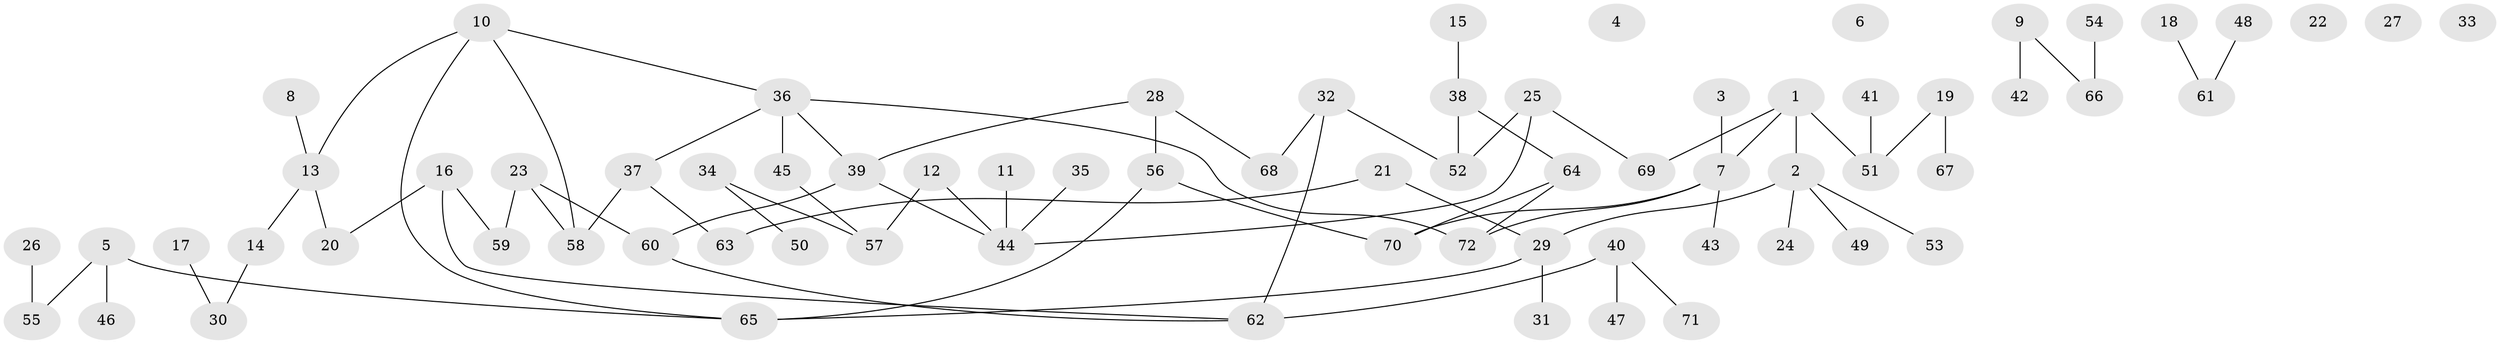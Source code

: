 // coarse degree distribution, {4: 0.16666666666666666, 1: 0.3333333333333333, 0: 0.10416666666666667, 3: 0.16666666666666666, 2: 0.14583333333333334, 6: 0.041666666666666664, 5: 0.041666666666666664}
// Generated by graph-tools (version 1.1) at 2025/23/03/03/25 07:23:28]
// undirected, 72 vertices, 78 edges
graph export_dot {
graph [start="1"]
  node [color=gray90,style=filled];
  1;
  2;
  3;
  4;
  5;
  6;
  7;
  8;
  9;
  10;
  11;
  12;
  13;
  14;
  15;
  16;
  17;
  18;
  19;
  20;
  21;
  22;
  23;
  24;
  25;
  26;
  27;
  28;
  29;
  30;
  31;
  32;
  33;
  34;
  35;
  36;
  37;
  38;
  39;
  40;
  41;
  42;
  43;
  44;
  45;
  46;
  47;
  48;
  49;
  50;
  51;
  52;
  53;
  54;
  55;
  56;
  57;
  58;
  59;
  60;
  61;
  62;
  63;
  64;
  65;
  66;
  67;
  68;
  69;
  70;
  71;
  72;
  1 -- 2;
  1 -- 7;
  1 -- 51;
  1 -- 69;
  2 -- 24;
  2 -- 29;
  2 -- 49;
  2 -- 53;
  3 -- 7;
  5 -- 46;
  5 -- 55;
  5 -- 65;
  7 -- 43;
  7 -- 70;
  7 -- 72;
  8 -- 13;
  9 -- 42;
  9 -- 66;
  10 -- 13;
  10 -- 36;
  10 -- 58;
  10 -- 65;
  11 -- 44;
  12 -- 44;
  12 -- 57;
  13 -- 14;
  13 -- 20;
  14 -- 30;
  15 -- 38;
  16 -- 20;
  16 -- 59;
  16 -- 62;
  17 -- 30;
  18 -- 61;
  19 -- 51;
  19 -- 67;
  21 -- 29;
  21 -- 63;
  23 -- 58;
  23 -- 59;
  23 -- 60;
  25 -- 44;
  25 -- 52;
  25 -- 69;
  26 -- 55;
  28 -- 39;
  28 -- 56;
  28 -- 68;
  29 -- 31;
  29 -- 65;
  32 -- 52;
  32 -- 62;
  32 -- 68;
  34 -- 50;
  34 -- 57;
  35 -- 44;
  36 -- 37;
  36 -- 39;
  36 -- 45;
  36 -- 72;
  37 -- 58;
  37 -- 63;
  38 -- 52;
  38 -- 64;
  39 -- 44;
  39 -- 60;
  40 -- 47;
  40 -- 62;
  40 -- 71;
  41 -- 51;
  45 -- 57;
  48 -- 61;
  54 -- 66;
  56 -- 65;
  56 -- 70;
  60 -- 62;
  64 -- 70;
  64 -- 72;
}
